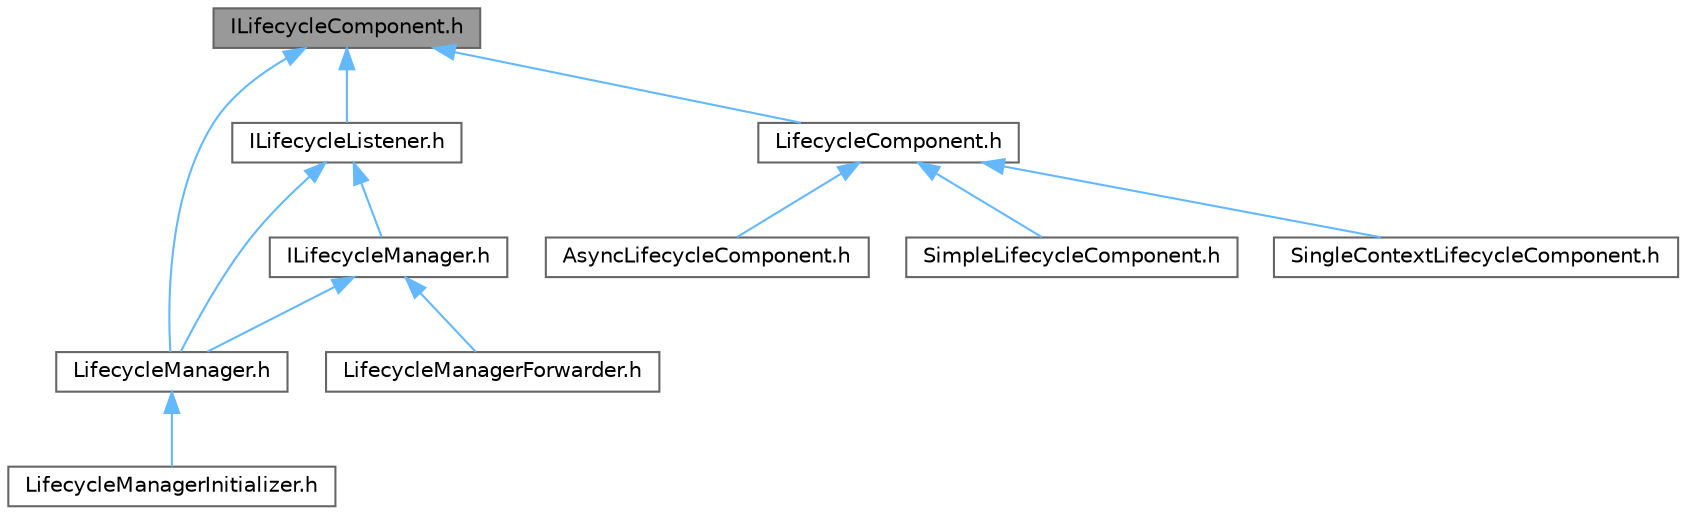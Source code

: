 digraph "ILifecycleComponent.h"
{
 // LATEX_PDF_SIZE
  bgcolor="transparent";
  edge [fontname=Helvetica,fontsize=10,labelfontname=Helvetica,labelfontsize=10];
  node [fontname=Helvetica,fontsize=10,shape=box,height=0.2,width=0.4];
  Node1 [id="Node000001",label="ILifecycleComponent.h",height=0.2,width=0.4,color="gray40", fillcolor="grey60", style="filled", fontcolor="black",tooltip=" "];
  Node1 -> Node2 [id="edge1_Node000001_Node000002",dir="back",color="steelblue1",style="solid",tooltip=" "];
  Node2 [id="Node000002",label="ILifecycleListener.h",height=0.2,width=0.4,color="grey40", fillcolor="white", style="filled",URL="$dc/d87/ILifecycleListener_8h.html",tooltip=" "];
  Node2 -> Node3 [id="edge2_Node000002_Node000003",dir="back",color="steelblue1",style="solid",tooltip=" "];
  Node3 [id="Node000003",label="ILifecycleManager.h",height=0.2,width=0.4,color="grey40", fillcolor="white", style="filled",URL="$d2/d83/ILifecycleManager_8h.html",tooltip=" "];
  Node3 -> Node4 [id="edge3_Node000003_Node000004",dir="back",color="steelblue1",style="solid",tooltip=" "];
  Node4 [id="Node000004",label="LifecycleManager.h",height=0.2,width=0.4,color="grey40", fillcolor="white", style="filled",URL="$d7/d1a/LifecycleManager_8h.html",tooltip=" "];
  Node4 -> Node5 [id="edge4_Node000004_Node000005",dir="back",color="steelblue1",style="solid",tooltip=" "];
  Node5 [id="Node000005",label="LifecycleManagerInitializer.h",height=0.2,width=0.4,color="grey40", fillcolor="white", style="filled",URL="$d3/d35/LifecycleManagerInitializer_8h_source.html",tooltip=" "];
  Node3 -> Node6 [id="edge5_Node000003_Node000006",dir="back",color="steelblue1",style="solid",tooltip=" "];
  Node6 [id="Node000006",label="LifecycleManagerForwarder.h",height=0.2,width=0.4,color="grey40", fillcolor="white", style="filled",URL="$d2/d39/LifecycleManagerForwarder_8h.html",tooltip=" "];
  Node2 -> Node4 [id="edge6_Node000002_Node000004",dir="back",color="steelblue1",style="solid",tooltip=" "];
  Node1 -> Node7 [id="edge7_Node000001_Node000007",dir="back",color="steelblue1",style="solid",tooltip=" "];
  Node7 [id="Node000007",label="LifecycleComponent.h",height=0.2,width=0.4,color="grey40", fillcolor="white", style="filled",URL="$db/dcf/LifecycleComponent_8h.html",tooltip=" "];
  Node7 -> Node8 [id="edge8_Node000007_Node000008",dir="back",color="steelblue1",style="solid",tooltip=" "];
  Node8 [id="Node000008",label="AsyncLifecycleComponent.h",height=0.2,width=0.4,color="grey40", fillcolor="white", style="filled",URL="$db/d61/AsyncLifecycleComponent_8h.html",tooltip=" "];
  Node7 -> Node9 [id="edge9_Node000007_Node000009",dir="back",color="steelblue1",style="solid",tooltip=" "];
  Node9 [id="Node000009",label="SimpleLifecycleComponent.h",height=0.2,width=0.4,color="grey40", fillcolor="white", style="filled",URL="$d0/d2b/SimpleLifecycleComponent_8h.html",tooltip=" "];
  Node7 -> Node10 [id="edge10_Node000007_Node000010",dir="back",color="steelblue1",style="solid",tooltip=" "];
  Node10 [id="Node000010",label="SingleContextLifecycleComponent.h",height=0.2,width=0.4,color="grey40", fillcolor="white", style="filled",URL="$d9/de4/SingleContextLifecycleComponent_8h.html",tooltip=" "];
  Node1 -> Node4 [id="edge11_Node000001_Node000004",dir="back",color="steelblue1",style="solid",tooltip=" "];
}
